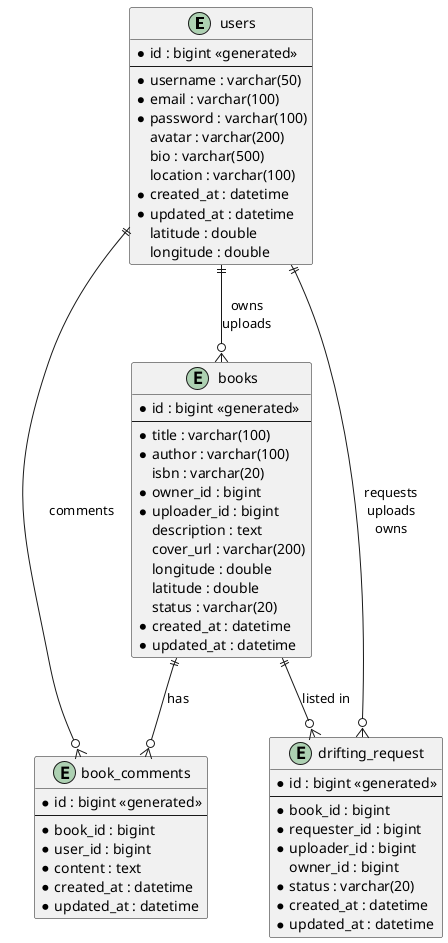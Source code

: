 @startuml
entity "users" {
    *id : bigint <<generated>>
    --
    *username : varchar(50)
    *email : varchar(100)
    *password : varchar(100)
    avatar : varchar(200)
    bio : varchar(500)
    location : varchar(100)
    *created_at : datetime
    *updated_at : datetime
    latitude : double
    longitude : double
}

entity "books" {
    *id : bigint <<generated>>
    --
    *title : varchar(100)
    *author : varchar(100)
    isbn : varchar(20)
    *owner_id : bigint
    *uploader_id : bigint
    description : text
    cover_url : varchar(200)
    longitude : double
    latitude : double
    status : varchar(20)
    *created_at : datetime
    *updated_at : datetime
}

entity "book_comments" {
    *id : bigint <<generated>>
    --
    *book_id : bigint
    *user_id : bigint
    *content : text
    *created_at : datetime
    *updated_at : datetime
}

entity "drifting_request" {
    *id : bigint <<generated>>
    --
    *book_id : bigint
    *requester_id : bigint
    *uploader_id : bigint
    owner_id : bigint
    *status : varchar(20)
    *created_at : datetime
    *updated_at : datetime
}

users ||--o{ books : "owns\nuploads"
users ||--o{ book_comments : "comments"
users ||--o{ drifting_request : "requests\nuploads\nowns"

books ||--o{ book_comments : "has"
books ||--o{ drifting_request : "listed in"

@enduml
